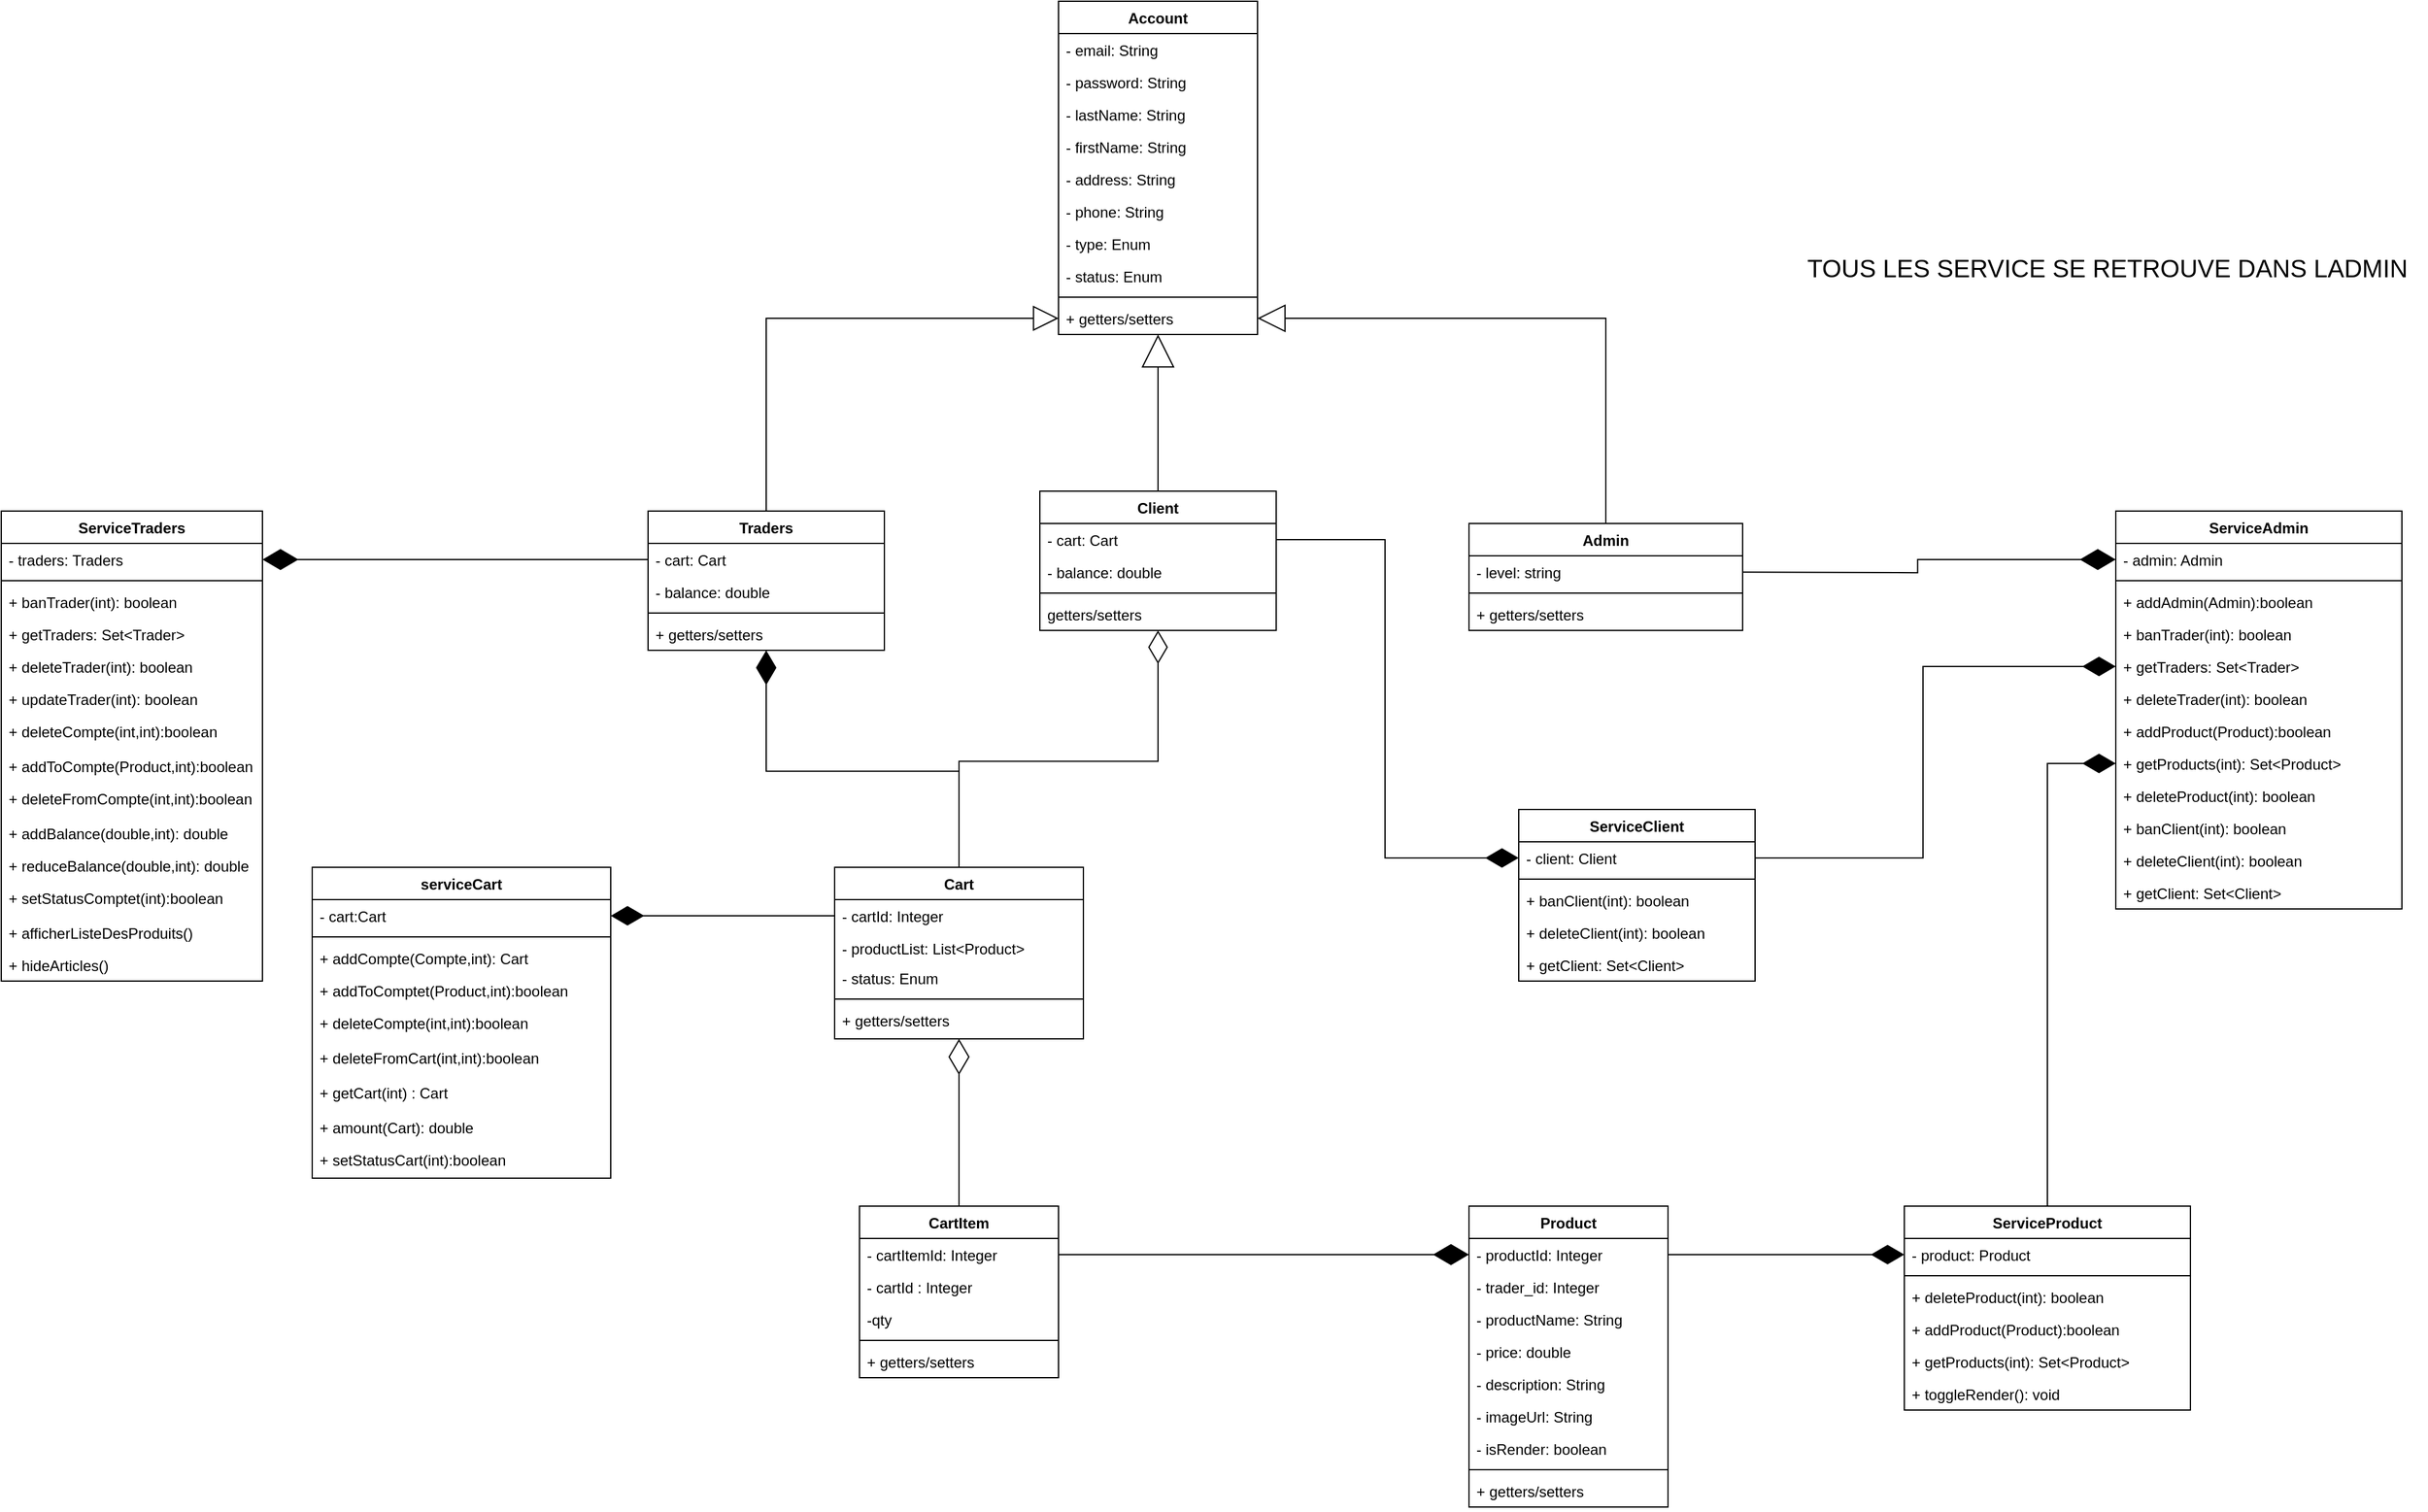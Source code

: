 <mxfile version="12.2.3" type="device" pages="1"><diagram id="tqiKuu90Gny3O8FTmWZI" name="Page-1"><mxGraphModel dx="2290" dy="1932" grid="1" gridSize="10" guides="1" tooltips="1" connect="1" arrows="1" fold="1" page="1" pageScale="1" pageWidth="827" pageHeight="1169" math="0" shadow="0"><root><mxCell id="0"/><mxCell id="1" parent="0"/><mxCell id="d7K_yZOe1YedYOpghQgp-2" style="edgeStyle=orthogonalEdgeStyle;rounded=0;orthogonalLoop=1;jettySize=auto;html=1;exitX=0.5;exitY=0;exitDx=0;exitDy=0;endArrow=block;endFill=0;endSize=18;" parent="1" source="-2DfHizVDPAW7fr82-T2-1" target="-2DfHizVDPAW7fr82-T2-12" edge="1"><mxGeometry relative="1" as="geometry"/></mxCell><mxCell id="-2DfHizVDPAW7fr82-T2-1" value="Traders" style="swimlane;fontStyle=1;align=center;verticalAlign=top;childLayout=stackLayout;horizontal=1;startSize=26;horizontalStack=0;resizeParent=1;resizeParentMax=0;resizeLast=0;collapsible=1;marginBottom=0;" parent="1" vertex="1"><mxGeometry x="180" y="160" width="190" height="112" as="geometry"/></mxCell><mxCell id="-2DfHizVDPAW7fr82-T2-37" value="- cart: Cart" style="text;strokeColor=none;fillColor=none;align=left;verticalAlign=top;spacingLeft=4;spacingRight=4;overflow=hidden;rotatable=0;points=[[0,0.5],[1,0.5]];portConstraint=eastwest;" parent="-2DfHizVDPAW7fr82-T2-1" vertex="1"><mxGeometry y="26" width="190" height="26" as="geometry"/></mxCell><mxCell id="-2DfHizVDPAW7fr82-T2-39" value="- balance: double" style="text;strokeColor=none;fillColor=none;align=left;verticalAlign=top;spacingLeft=4;spacingRight=4;overflow=hidden;rotatable=0;points=[[0,0.5],[1,0.5]];portConstraint=eastwest;" parent="-2DfHizVDPAW7fr82-T2-1" vertex="1"><mxGeometry y="52" width="190" height="26" as="geometry"/></mxCell><mxCell id="-2DfHizVDPAW7fr82-T2-3" value="" style="line;strokeWidth=1;fillColor=none;align=left;verticalAlign=middle;spacingTop=-1;spacingLeft=3;spacingRight=3;rotatable=0;labelPosition=right;points=[];portConstraint=eastwest;" parent="-2DfHizVDPAW7fr82-T2-1" vertex="1"><mxGeometry y="78" width="190" height="8" as="geometry"/></mxCell><mxCell id="d7K_yZOe1YedYOpghQgp-23" value="+ getters/setters" style="text;strokeColor=none;fillColor=none;align=left;verticalAlign=top;spacingLeft=4;spacingRight=4;overflow=hidden;rotatable=0;points=[[0,0.5],[1,0.5]];portConstraint=eastwest;" parent="-2DfHizVDPAW7fr82-T2-1" vertex="1"><mxGeometry y="86" width="190" height="26" as="geometry"/></mxCell><mxCell id="d7K_yZOe1YedYOpghQgp-4" style="edgeStyle=orthogonalEdgeStyle;rounded=0;orthogonalLoop=1;jettySize=auto;html=1;exitX=0.5;exitY=0;exitDx=0;exitDy=0;entryX=1;entryY=0.5;entryDx=0;entryDy=0;endArrow=block;endFill=0;endSize=20;" parent="1" source="-2DfHizVDPAW7fr82-T2-5" target="-2DfHizVDPAW7fr82-T2-12" edge="1"><mxGeometry relative="1" as="geometry"/></mxCell><mxCell id="-2DfHizVDPAW7fr82-T2-5" value="Admin" style="swimlane;fontStyle=1;align=center;verticalAlign=top;childLayout=stackLayout;horizontal=1;startSize=26;horizontalStack=0;resizeParent=1;resizeParentMax=0;resizeLast=0;collapsible=1;marginBottom=0;" parent="1" vertex="1"><mxGeometry x="840" y="170" width="220" height="86" as="geometry"/></mxCell><mxCell id="-2DfHizVDPAW7fr82-T2-46" value="- level: string" style="text;strokeColor=none;fillColor=none;align=left;verticalAlign=top;spacingLeft=4;spacingRight=4;overflow=hidden;rotatable=0;points=[[0,0.5],[1,0.5]];portConstraint=eastwest;" parent="-2DfHizVDPAW7fr82-T2-5" vertex="1"><mxGeometry y="26" width="220" height="26" as="geometry"/></mxCell><mxCell id="-2DfHizVDPAW7fr82-T2-7" value="" style="line;strokeWidth=1;fillColor=none;align=left;verticalAlign=middle;spacingTop=-1;spacingLeft=3;spacingRight=3;rotatable=0;labelPosition=right;points=[];portConstraint=eastwest;" parent="-2DfHizVDPAW7fr82-T2-5" vertex="1"><mxGeometry y="52" width="220" height="8" as="geometry"/></mxCell><mxCell id="d7K_yZOe1YedYOpghQgp-14" value="+ getters/setters" style="text;strokeColor=none;fillColor=none;align=left;verticalAlign=top;spacingLeft=4;spacingRight=4;overflow=hidden;rotatable=0;points=[[0,0.5],[1,0.5]];portConstraint=eastwest;" parent="-2DfHizVDPAW7fr82-T2-5" vertex="1"><mxGeometry y="60" width="220" height="26" as="geometry"/></mxCell><mxCell id="-2DfHizVDPAW7fr82-T2-9" value="Account" style="swimlane;fontStyle=1;align=center;verticalAlign=top;childLayout=stackLayout;horizontal=1;startSize=26;horizontalStack=0;resizeParent=1;resizeParentMax=0;resizeLast=0;collapsible=1;marginBottom=0;" parent="1" vertex="1"><mxGeometry x="510" y="-250" width="160" height="268" as="geometry"/></mxCell><mxCell id="-2DfHizVDPAW7fr82-T2-10" value="- email: String" style="text;strokeColor=none;fillColor=none;align=left;verticalAlign=top;spacingLeft=4;spacingRight=4;overflow=hidden;rotatable=0;points=[[0,0.5],[1,0.5]];portConstraint=eastwest;" parent="-2DfHizVDPAW7fr82-T2-9" vertex="1"><mxGeometry y="26" width="160" height="26" as="geometry"/></mxCell><mxCell id="-2DfHizVDPAW7fr82-T2-29" value="- password: String" style="text;strokeColor=none;fillColor=none;align=left;verticalAlign=top;spacingLeft=4;spacingRight=4;overflow=hidden;rotatable=0;points=[[0,0.5],[1,0.5]];portConstraint=eastwest;" parent="-2DfHizVDPAW7fr82-T2-9" vertex="1"><mxGeometry y="52" width="160" height="26" as="geometry"/></mxCell><mxCell id="-2DfHizVDPAW7fr82-T2-30" value="- lastName: String" style="text;strokeColor=none;fillColor=none;align=left;verticalAlign=top;spacingLeft=4;spacingRight=4;overflow=hidden;rotatable=0;points=[[0,0.5],[1,0.5]];portConstraint=eastwest;" parent="-2DfHizVDPAW7fr82-T2-9" vertex="1"><mxGeometry y="78" width="160" height="26" as="geometry"/></mxCell><mxCell id="-2DfHizVDPAW7fr82-T2-31" value="- firstName: String" style="text;strokeColor=none;fillColor=none;align=left;verticalAlign=top;spacingLeft=4;spacingRight=4;overflow=hidden;rotatable=0;points=[[0,0.5],[1,0.5]];portConstraint=eastwest;" parent="-2DfHizVDPAW7fr82-T2-9" vertex="1"><mxGeometry y="104" width="160" height="26" as="geometry"/></mxCell><mxCell id="-2DfHizVDPAW7fr82-T2-32" value="- address: String" style="text;strokeColor=none;fillColor=none;align=left;verticalAlign=top;spacingLeft=4;spacingRight=4;overflow=hidden;rotatable=0;points=[[0,0.5],[1,0.5]];portConstraint=eastwest;" parent="-2DfHizVDPAW7fr82-T2-9" vertex="1"><mxGeometry y="130" width="160" height="26" as="geometry"/></mxCell><mxCell id="-2DfHizVDPAW7fr82-T2-33" value="- phone: String" style="text;strokeColor=none;fillColor=none;align=left;verticalAlign=top;spacingLeft=4;spacingRight=4;overflow=hidden;rotatable=0;points=[[0,0.5],[1,0.5]];portConstraint=eastwest;" parent="-2DfHizVDPAW7fr82-T2-9" vertex="1"><mxGeometry y="156" width="160" height="26" as="geometry"/></mxCell><mxCell id="-2DfHizVDPAW7fr82-T2-49" value="- type: Enum" style="text;strokeColor=none;fillColor=none;align=left;verticalAlign=top;spacingLeft=4;spacingRight=4;overflow=hidden;rotatable=0;points=[[0,0.5],[1,0.5]];portConstraint=eastwest;" parent="-2DfHizVDPAW7fr82-T2-9" vertex="1"><mxGeometry y="182" width="160" height="26" as="geometry"/></mxCell><mxCell id="-2DfHizVDPAW7fr82-T2-36" value="- status: Enum" style="text;strokeColor=none;fillColor=none;align=left;verticalAlign=top;spacingLeft=4;spacingRight=4;overflow=hidden;rotatable=0;points=[[0,0.5],[1,0.5]];portConstraint=eastwest;" parent="-2DfHizVDPAW7fr82-T2-9" vertex="1"><mxGeometry y="208" width="160" height="26" as="geometry"/></mxCell><mxCell id="-2DfHizVDPAW7fr82-T2-11" value="" style="line;strokeWidth=1;fillColor=none;align=left;verticalAlign=middle;spacingTop=-1;spacingLeft=3;spacingRight=3;rotatable=0;labelPosition=right;points=[];portConstraint=eastwest;" parent="-2DfHizVDPAW7fr82-T2-9" vertex="1"><mxGeometry y="234" width="160" height="8" as="geometry"/></mxCell><mxCell id="-2DfHizVDPAW7fr82-T2-12" value="+ getters/setters" style="text;strokeColor=none;fillColor=none;align=left;verticalAlign=top;spacingLeft=4;spacingRight=4;overflow=hidden;rotatable=0;points=[[0,0.5],[1,0.5]];portConstraint=eastwest;" parent="-2DfHizVDPAW7fr82-T2-9" vertex="1"><mxGeometry y="242" width="160" height="26" as="geometry"/></mxCell><mxCell id="-2DfHizVDPAW7fr82-T2-13" value="Product" style="swimlane;fontStyle=1;align=center;verticalAlign=top;childLayout=stackLayout;horizontal=1;startSize=26;horizontalStack=0;resizeParent=1;resizeParentMax=0;resizeLast=0;collapsible=1;marginBottom=0;" parent="1" vertex="1"><mxGeometry x="840" y="719" width="160" height="242" as="geometry"/></mxCell><mxCell id="-2DfHizVDPAW7fr82-T2-14" value="- productId: Integer" style="text;strokeColor=none;fillColor=none;align=left;verticalAlign=top;spacingLeft=4;spacingRight=4;overflow=hidden;rotatable=0;points=[[0,0.5],[1,0.5]];portConstraint=eastwest;" parent="-2DfHizVDPAW7fr82-T2-13" vertex="1"><mxGeometry y="26" width="160" height="26" as="geometry"/></mxCell><mxCell id="IJ7vmygTS03gaKbxZGU7-13" value="- trader_id: Integer" style="text;strokeColor=none;fillColor=none;align=left;verticalAlign=top;spacingLeft=4;spacingRight=4;overflow=hidden;rotatable=0;points=[[0,0.5],[1,0.5]];portConstraint=eastwest;" vertex="1" parent="-2DfHizVDPAW7fr82-T2-13"><mxGeometry y="52" width="160" height="26" as="geometry"/></mxCell><mxCell id="-2DfHizVDPAW7fr82-T2-77" value="- productName: String" style="text;strokeColor=none;fillColor=none;align=left;verticalAlign=top;spacingLeft=4;spacingRight=4;overflow=hidden;rotatable=0;points=[[0,0.5],[1,0.5]];portConstraint=eastwest;" parent="-2DfHizVDPAW7fr82-T2-13" vertex="1"><mxGeometry y="78" width="160" height="26" as="geometry"/></mxCell><mxCell id="-2DfHizVDPAW7fr82-T2-79" value="- price: double" style="text;strokeColor=none;fillColor=none;align=left;verticalAlign=top;spacingLeft=4;spacingRight=4;overflow=hidden;rotatable=0;points=[[0,0.5],[1,0.5]];portConstraint=eastwest;" parent="-2DfHizVDPAW7fr82-T2-13" vertex="1"><mxGeometry y="104" width="160" height="26" as="geometry"/></mxCell><mxCell id="d7K_yZOe1YedYOpghQgp-31" value="- description: String" style="text;strokeColor=none;fillColor=none;align=left;verticalAlign=top;spacingLeft=4;spacingRight=4;overflow=hidden;rotatable=0;points=[[0,0.5],[1,0.5]];portConstraint=eastwest;" parent="-2DfHizVDPAW7fr82-T2-13" vertex="1"><mxGeometry y="130" width="160" height="26" as="geometry"/></mxCell><mxCell id="-2DfHizVDPAW7fr82-T2-78" value="- imageUrl: String" style="text;strokeColor=none;fillColor=none;align=left;verticalAlign=top;spacingLeft=4;spacingRight=4;overflow=hidden;rotatable=0;points=[[0,0.5],[1,0.5]];portConstraint=eastwest;" parent="-2DfHizVDPAW7fr82-T2-13" vertex="1"><mxGeometry y="156" width="160" height="26" as="geometry"/></mxCell><mxCell id="55dPnmvh2gjo_E6MEc8l-56" value="- isRender: boolean" style="text;strokeColor=none;fillColor=none;align=left;verticalAlign=top;spacingLeft=4;spacingRight=4;overflow=hidden;rotatable=0;points=[[0,0.5],[1,0.5]];portConstraint=eastwest;" parent="-2DfHizVDPAW7fr82-T2-13" vertex="1"><mxGeometry y="182" width="160" height="26" as="geometry"/></mxCell><mxCell id="-2DfHizVDPAW7fr82-T2-15" value="" style="line;strokeWidth=1;fillColor=none;align=left;verticalAlign=middle;spacingTop=-1;spacingLeft=3;spacingRight=3;rotatable=0;labelPosition=right;points=[];portConstraint=eastwest;" parent="-2DfHizVDPAW7fr82-T2-13" vertex="1"><mxGeometry y="208" width="160" height="8" as="geometry"/></mxCell><mxCell id="-2DfHizVDPAW7fr82-T2-16" value="+ getters/setters" style="text;strokeColor=none;fillColor=none;align=left;verticalAlign=top;spacingLeft=4;spacingRight=4;overflow=hidden;rotatable=0;points=[[0,0.5],[1,0.5]];portConstraint=eastwest;" parent="-2DfHizVDPAW7fr82-T2-13" vertex="1"><mxGeometry y="216" width="160" height="26" as="geometry"/></mxCell><mxCell id="55dPnmvh2gjo_E6MEc8l-75" style="edgeStyle=orthogonalEdgeStyle;rounded=0;orthogonalLoop=1;jettySize=auto;html=1;exitX=0.5;exitY=0;exitDx=0;exitDy=0;endArrow=diamondThin;endFill=0;endSize=24;" parent="1" source="-2DfHizVDPAW7fr82-T2-17" target="55dPnmvh2gjo_E6MEc8l-59" edge="1"><mxGeometry relative="1" as="geometry"/></mxCell><mxCell id="-2DfHizVDPAW7fr82-T2-17" value="Cart" style="swimlane;fontStyle=1;align=center;verticalAlign=top;childLayout=stackLayout;horizontal=1;startSize=26;horizontalStack=0;resizeParent=1;resizeParentMax=0;resizeLast=0;collapsible=1;marginBottom=0;" parent="1" vertex="1"><mxGeometry x="330" y="446.5" width="200" height="138" as="geometry"/></mxCell><mxCell id="-2DfHizVDPAW7fr82-T2-18" value="- cartId: Integer" style="text;strokeColor=none;fillColor=none;align=left;verticalAlign=top;spacingLeft=4;spacingRight=4;overflow=hidden;rotatable=0;points=[[0,0.5],[1,0.5]];portConstraint=eastwest;" parent="-2DfHizVDPAW7fr82-T2-17" vertex="1"><mxGeometry y="26" width="200" height="26" as="geometry"/></mxCell><mxCell id="-2DfHizVDPAW7fr82-T2-100" value="- productList: List&lt;Product&gt;" style="text;strokeColor=none;fillColor=none;align=left;verticalAlign=top;spacingLeft=4;spacingRight=4;overflow=hidden;rotatable=0;points=[[0,0.5],[1,0.5]];portConstraint=eastwest;" parent="-2DfHizVDPAW7fr82-T2-17" vertex="1"><mxGeometry y="52" width="200" height="24" as="geometry"/></mxCell><mxCell id="-2DfHizVDPAW7fr82-T2-57" value="- status: Enum" style="text;strokeColor=none;fillColor=none;align=left;verticalAlign=top;spacingLeft=4;spacingRight=4;overflow=hidden;rotatable=0;points=[[0,0.5],[1,0.5]];portConstraint=eastwest;" parent="-2DfHizVDPAW7fr82-T2-17" vertex="1"><mxGeometry y="76" width="200" height="26" as="geometry"/></mxCell><mxCell id="-2DfHizVDPAW7fr82-T2-19" value="" style="line;strokeWidth=1;fillColor=none;align=left;verticalAlign=middle;spacingTop=-1;spacingLeft=3;spacingRight=3;rotatable=0;labelPosition=right;points=[];portConstraint=eastwest;" parent="-2DfHizVDPAW7fr82-T2-17" vertex="1"><mxGeometry y="102" width="200" height="8" as="geometry"/></mxCell><mxCell id="d7K_yZOe1YedYOpghQgp-27" value="+ getters/setters" style="text;strokeColor=none;fillColor=none;align=left;verticalAlign=top;spacingLeft=4;spacingRight=4;overflow=hidden;rotatable=0;points=[[0,0.5],[1,0.5]];portConstraint=eastwest;" parent="-2DfHizVDPAW7fr82-T2-17" vertex="1"><mxGeometry y="110" width="200" height="28" as="geometry"/></mxCell><mxCell id="-2DfHizVDPAW7fr82-T2-97" style="edgeStyle=orthogonalEdgeStyle;rounded=0;orthogonalLoop=1;jettySize=auto;html=1;entryX=0.5;entryY=0;entryDx=0;entryDy=0;endArrow=none;endFill=0;startArrow=diamondThin;startFill=1;endSize=6;startSize=25;" parent="1" source="-2DfHizVDPAW7fr82-T2-1" target="-2DfHizVDPAW7fr82-T2-17" edge="1"><mxGeometry relative="1" as="geometry"><mxPoint x="180" y="285" as="sourcePoint"/></mxGeometry></mxCell><mxCell id="d7K_yZOe1YedYOpghQgp-9" value="ServiceAdmin" style="swimlane;fontStyle=1;align=center;verticalAlign=top;childLayout=stackLayout;horizontal=1;startSize=26;horizontalStack=0;resizeParent=1;resizeParentMax=0;resizeLast=0;collapsible=1;marginBottom=0;" parent="1" vertex="1"><mxGeometry x="1360" y="160" width="230" height="320" as="geometry"/></mxCell><mxCell id="d7K_yZOe1YedYOpghQgp-10" value="- admin: Admin" style="text;strokeColor=none;fillColor=none;align=left;verticalAlign=top;spacingLeft=4;spacingRight=4;overflow=hidden;rotatable=0;points=[[0,0.5],[1,0.5]];portConstraint=eastwest;" parent="d7K_yZOe1YedYOpghQgp-9" vertex="1"><mxGeometry y="26" width="230" height="26" as="geometry"/></mxCell><mxCell id="d7K_yZOe1YedYOpghQgp-11" value="" style="line;strokeWidth=1;fillColor=none;align=left;verticalAlign=middle;spacingTop=-1;spacingLeft=3;spacingRight=3;rotatable=0;labelPosition=right;points=[];portConstraint=eastwest;" parent="d7K_yZOe1YedYOpghQgp-9" vertex="1"><mxGeometry y="52" width="230" height="8" as="geometry"/></mxCell><mxCell id="d7K_yZOe1YedYOpghQgp-34" value="+ addAdmin(Admin):boolean" style="text;strokeColor=none;fillColor=none;align=left;verticalAlign=top;spacingLeft=4;spacingRight=4;overflow=hidden;rotatable=0;points=[[0,0.5],[1,0.5]];portConstraint=eastwest;" parent="d7K_yZOe1YedYOpghQgp-9" vertex="1"><mxGeometry y="60" width="230" height="26" as="geometry"/></mxCell><mxCell id="-2DfHizVDPAW7fr82-T2-8" value="+ banTrader(int): boolean " style="text;strokeColor=none;fillColor=none;align=left;verticalAlign=top;spacingLeft=4;spacingRight=4;overflow=hidden;rotatable=0;points=[[0,0.5],[1,0.5]];portConstraint=eastwest;" parent="d7K_yZOe1YedYOpghQgp-9" vertex="1"><mxGeometry y="86" width="230" height="26" as="geometry"/></mxCell><mxCell id="55dPnmvh2gjo_E6MEc8l-45" value="+ getTraders: Set&lt;Trader&gt;" style="text;strokeColor=none;fillColor=none;align=left;verticalAlign=top;spacingLeft=4;spacingRight=4;overflow=hidden;rotatable=0;points=[[0,0.5],[1,0.5]];portConstraint=eastwest;" parent="d7K_yZOe1YedYOpghQgp-9" vertex="1"><mxGeometry y="112" width="230" height="26" as="geometry"/></mxCell><mxCell id="55dPnmvh2gjo_E6MEc8l-46" value="+ deleteTrader(int): boolean" style="text;strokeColor=none;fillColor=none;align=left;verticalAlign=top;spacingLeft=4;spacingRight=4;overflow=hidden;rotatable=0;points=[[0,0.5],[1,0.5]];portConstraint=eastwest;" parent="d7K_yZOe1YedYOpghQgp-9" vertex="1"><mxGeometry y="138" width="230" height="26" as="geometry"/></mxCell><mxCell id="-2DfHizVDPAW7fr82-T2-51" value="+ addProduct(Product):boolean" style="text;strokeColor=none;fillColor=none;align=left;verticalAlign=top;spacingLeft=4;spacingRight=4;overflow=hidden;rotatable=0;points=[[0,0.5],[1,0.5]];portConstraint=eastwest;" parent="d7K_yZOe1YedYOpghQgp-9" vertex="1"><mxGeometry y="164" width="230" height="26" as="geometry"/></mxCell><mxCell id="55dPnmvh2gjo_E6MEc8l-47" value="+ getProducts(int): Set&lt;Product&gt;" style="text;strokeColor=none;fillColor=none;align=left;verticalAlign=top;spacingLeft=4;spacingRight=4;overflow=hidden;rotatable=0;points=[[0,0.5],[1,0.5]];portConstraint=eastwest;" parent="d7K_yZOe1YedYOpghQgp-9" vertex="1"><mxGeometry y="190" width="230" height="26" as="geometry"/></mxCell><mxCell id="-2DfHizVDPAW7fr82-T2-50" value="+ deleteProduct(int): boolean" style="text;strokeColor=none;fillColor=none;align=left;verticalAlign=top;spacingLeft=4;spacingRight=4;overflow=hidden;rotatable=0;points=[[0,0.5],[1,0.5]];portConstraint=eastwest;" parent="d7K_yZOe1YedYOpghQgp-9" vertex="1"><mxGeometry y="216" width="230" height="26" as="geometry"/></mxCell><mxCell id="55dPnmvh2gjo_E6MEc8l-96" value="+ banClient(int): boolean " style="text;strokeColor=none;fillColor=none;align=left;verticalAlign=top;spacingLeft=4;spacingRight=4;overflow=hidden;rotatable=0;points=[[0,0.5],[1,0.5]];portConstraint=eastwest;" parent="d7K_yZOe1YedYOpghQgp-9" vertex="1"><mxGeometry y="242" width="230" height="26" as="geometry"/></mxCell><mxCell id="55dPnmvh2gjo_E6MEc8l-97" value="+ deleteClient(int): boolean" style="text;strokeColor=none;fillColor=none;align=left;verticalAlign=top;spacingLeft=4;spacingRight=4;overflow=hidden;rotatable=0;points=[[0,0.5],[1,0.5]];portConstraint=eastwest;" parent="d7K_yZOe1YedYOpghQgp-9" vertex="1"><mxGeometry y="268" width="230" height="26" as="geometry"/></mxCell><mxCell id="55dPnmvh2gjo_E6MEc8l-98" value="+ getClient: Set&lt;Client&gt;" style="text;strokeColor=none;fillColor=none;align=left;verticalAlign=top;spacingLeft=4;spacingRight=4;overflow=hidden;rotatable=0;points=[[0,0.5],[1,0.5]];portConstraint=eastwest;" parent="d7K_yZOe1YedYOpghQgp-9" vertex="1"><mxGeometry y="294" width="230" height="26" as="geometry"/></mxCell><mxCell id="d7K_yZOe1YedYOpghQgp-20" value="ServiceTraders" style="swimlane;fontStyle=1;align=center;verticalAlign=top;childLayout=stackLayout;horizontal=1;startSize=26;horizontalStack=0;resizeParent=1;resizeParentMax=0;resizeLast=0;collapsible=1;marginBottom=0;" parent="1" vertex="1"><mxGeometry x="-340" y="160" width="210" height="378" as="geometry"/></mxCell><mxCell id="d7K_yZOe1YedYOpghQgp-21" value="- traders: Traders" style="text;strokeColor=none;fillColor=none;align=left;verticalAlign=top;spacingLeft=4;spacingRight=4;overflow=hidden;rotatable=0;points=[[0,0.5],[1,0.5]];portConstraint=eastwest;" parent="d7K_yZOe1YedYOpghQgp-20" vertex="1"><mxGeometry y="26" width="210" height="26" as="geometry"/></mxCell><mxCell id="d7K_yZOe1YedYOpghQgp-22" value="" style="line;strokeWidth=1;fillColor=none;align=left;verticalAlign=middle;spacingTop=-1;spacingLeft=3;spacingRight=3;rotatable=0;labelPosition=right;points=[];portConstraint=eastwest;" parent="d7K_yZOe1YedYOpghQgp-20" vertex="1"><mxGeometry y="52" width="210" height="8" as="geometry"/></mxCell><mxCell id="55dPnmvh2gjo_E6MEc8l-51" value="+ banTrader(int): boolean " style="text;strokeColor=none;fillColor=none;align=left;verticalAlign=top;spacingLeft=4;spacingRight=4;overflow=hidden;rotatable=0;points=[[0,0.5],[1,0.5]];portConstraint=eastwest;" parent="d7K_yZOe1YedYOpghQgp-20" vertex="1"><mxGeometry y="60" width="210" height="26" as="geometry"/></mxCell><mxCell id="55dPnmvh2gjo_E6MEc8l-52" value="+ getTraders: Set&lt;Trader&gt;" style="text;strokeColor=none;fillColor=none;align=left;verticalAlign=top;spacingLeft=4;spacingRight=4;overflow=hidden;rotatable=0;points=[[0,0.5],[1,0.5]];portConstraint=eastwest;" parent="d7K_yZOe1YedYOpghQgp-20" vertex="1"><mxGeometry y="86" width="210" height="26" as="geometry"/></mxCell><mxCell id="55dPnmvh2gjo_E6MEc8l-53" value="+ deleteTrader(int): boolean" style="text;strokeColor=none;fillColor=none;align=left;verticalAlign=top;spacingLeft=4;spacingRight=4;overflow=hidden;rotatable=0;points=[[0,0.5],[1,0.5]];portConstraint=eastwest;" parent="d7K_yZOe1YedYOpghQgp-20" vertex="1"><mxGeometry y="112" width="210" height="26" as="geometry"/></mxCell><mxCell id="55dPnmvh2gjo_E6MEc8l-54" value="+ updateTrader(int): boolean" style="text;strokeColor=none;fillColor=none;align=left;verticalAlign=top;spacingLeft=4;spacingRight=4;overflow=hidden;rotatable=0;points=[[0,0.5],[1,0.5]];portConstraint=eastwest;" parent="d7K_yZOe1YedYOpghQgp-20" vertex="1"><mxGeometry y="138" width="210" height="26" as="geometry"/></mxCell><mxCell id="55dPnmvh2gjo_E6MEc8l-57" value="+ deleteCompte(int,int):boolean" style="text;strokeColor=none;fillColor=none;align=left;verticalAlign=top;spacingLeft=4;spacingRight=4;overflow=hidden;rotatable=0;points=[[0,0.5],[1,0.5]];portConstraint=eastwest;" parent="d7K_yZOe1YedYOpghQgp-20" vertex="1"><mxGeometry y="164" width="210" height="28" as="geometry"/></mxCell><mxCell id="-2DfHizVDPAW7fr82-T2-20" value="+ addToCompte(Product,int):boolean" style="text;strokeColor=none;fillColor=none;align=left;verticalAlign=top;spacingLeft=4;spacingRight=4;overflow=hidden;rotatable=0;points=[[0,0.5],[1,0.5]];portConstraint=eastwest;" parent="d7K_yZOe1YedYOpghQgp-20" vertex="1"><mxGeometry y="192" width="210" height="26" as="geometry"/></mxCell><mxCell id="-2DfHizVDPAW7fr82-T2-58" value="+ deleteFromCompte(int,int):boolean" style="text;strokeColor=none;fillColor=none;align=left;verticalAlign=top;spacingLeft=4;spacingRight=4;overflow=hidden;rotatable=0;points=[[0,0.5],[1,0.5]];portConstraint=eastwest;" parent="d7K_yZOe1YedYOpghQgp-20" vertex="1"><mxGeometry y="218" width="210" height="28" as="geometry"/></mxCell><mxCell id="-2DfHizVDPAW7fr82-T2-54" value="+ addBalance(double,int): double" style="text;strokeColor=none;fillColor=none;align=left;verticalAlign=top;spacingLeft=4;spacingRight=4;overflow=hidden;rotatable=0;points=[[0,0.5],[1,0.5]];portConstraint=eastwest;" parent="d7K_yZOe1YedYOpghQgp-20" vertex="1"><mxGeometry y="246" width="210" height="26" as="geometry"/></mxCell><mxCell id="-2DfHizVDPAW7fr82-T2-55" value="+ reduceBalance(double,int): double" style="text;strokeColor=none;fillColor=none;align=left;verticalAlign=top;spacingLeft=4;spacingRight=4;overflow=hidden;rotatable=0;points=[[0,0.5],[1,0.5]];portConstraint=eastwest;" parent="d7K_yZOe1YedYOpghQgp-20" vertex="1"><mxGeometry y="272" width="210" height="26" as="geometry"/></mxCell><mxCell id="-2DfHizVDPAW7fr82-T2-66" value="+ setStatusComptet(int):boolean" style="text;strokeColor=none;fillColor=none;align=left;verticalAlign=top;spacingLeft=4;spacingRight=4;overflow=hidden;rotatable=0;points=[[0,0.5],[1,0.5]];portConstraint=eastwest;" parent="d7K_yZOe1YedYOpghQgp-20" vertex="1"><mxGeometry y="298" width="210" height="28" as="geometry"/></mxCell><mxCell id="55dPnmvh2gjo_E6MEc8l-44" value="+ afficherListeDesProduits()" style="text;strokeColor=none;fillColor=none;align=left;verticalAlign=top;spacingLeft=4;spacingRight=4;overflow=hidden;rotatable=0;points=[[0,0.5],[1,0.5]];portConstraint=eastwest;" parent="d7K_yZOe1YedYOpghQgp-20" vertex="1"><mxGeometry y="326" width="210" height="26" as="geometry"/></mxCell><mxCell id="55dPnmvh2gjo_E6MEc8l-55" value="+ hideArticles()" style="text;strokeColor=none;fillColor=none;align=left;verticalAlign=top;spacingLeft=4;spacingRight=4;overflow=hidden;rotatable=0;points=[[0,0.5],[1,0.5]];portConstraint=eastwest;" parent="d7K_yZOe1YedYOpghQgp-20" vertex="1"><mxGeometry y="352" width="210" height="26" as="geometry"/></mxCell><mxCell id="d7K_yZOe1YedYOpghQgp-24" style="edgeStyle=orthogonalEdgeStyle;rounded=0;orthogonalLoop=1;jettySize=auto;html=1;exitX=0;exitY=0.5;exitDx=0;exitDy=0;entryX=1;entryY=0.5;entryDx=0;entryDy=0;endArrow=diamondThin;endFill=1;endSize=26;" parent="1" source="-2DfHizVDPAW7fr82-T2-37" target="d7K_yZOe1YedYOpghQgp-21" edge="1"><mxGeometry relative="1" as="geometry"/></mxCell><mxCell id="d7K_yZOe1YedYOpghQgp-25" style="edgeStyle=orthogonalEdgeStyle;rounded=0;orthogonalLoop=1;jettySize=auto;html=1;exitX=1;exitY=0.5;exitDx=0;exitDy=0;entryX=0;entryY=0.5;entryDx=0;entryDy=0;endArrow=diamondThin;endFill=1;endSize=26;" parent="1" target="d7K_yZOe1YedYOpghQgp-10" edge="1"><mxGeometry relative="1" as="geometry"><mxPoint x="1060.429" y="209.143" as="sourcePoint"/></mxGeometry></mxCell><mxCell id="55dPnmvh2gjo_E6MEc8l-1" value="serviceCart" style="swimlane;fontStyle=1;align=center;verticalAlign=top;childLayout=stackLayout;horizontal=1;startSize=26;horizontalStack=0;resizeParent=1;resizeParentMax=0;resizeLast=0;collapsible=1;marginBottom=0;" parent="1" vertex="1"><mxGeometry x="-90" y="446.5" width="240" height="250" as="geometry"><mxRectangle x="-350" y="450" width="100" height="26" as="alternateBounds"/></mxGeometry></mxCell><mxCell id="55dPnmvh2gjo_E6MEc8l-2" value="- cart:Cart" style="text;strokeColor=none;fillColor=none;align=left;verticalAlign=top;spacingLeft=4;spacingRight=4;overflow=hidden;rotatable=0;points=[[0,0.5],[1,0.5]];portConstraint=eastwest;" parent="55dPnmvh2gjo_E6MEc8l-1" vertex="1"><mxGeometry y="26" width="240" height="26" as="geometry"/></mxCell><mxCell id="55dPnmvh2gjo_E6MEc8l-3" value="" style="line;strokeWidth=1;fillColor=none;align=left;verticalAlign=middle;spacingTop=-1;spacingLeft=3;spacingRight=3;rotatable=0;labelPosition=right;points=[];portConstraint=eastwest;" parent="55dPnmvh2gjo_E6MEc8l-1" vertex="1"><mxGeometry y="52" width="240" height="8" as="geometry"/></mxCell><mxCell id="-2DfHizVDPAW7fr82-T2-4" value="+ addCompte(Compte,int): Cart" style="text;strokeColor=none;fillColor=none;align=left;verticalAlign=top;spacingLeft=4;spacingRight=4;overflow=hidden;rotatable=0;points=[[0,0.5],[1,0.5]];portConstraint=eastwest;" parent="55dPnmvh2gjo_E6MEc8l-1" vertex="1"><mxGeometry y="60" width="240" height="26" as="geometry"/></mxCell><mxCell id="55dPnmvh2gjo_E6MEc8l-5" value="+ addToComptet(Product,int):boolean" style="text;strokeColor=none;fillColor=none;align=left;verticalAlign=top;spacingLeft=4;spacingRight=4;overflow=hidden;rotatable=0;points=[[0,0.5],[1,0.5]];portConstraint=eastwest;" parent="55dPnmvh2gjo_E6MEc8l-1" vertex="1"><mxGeometry y="86" width="240" height="26" as="geometry"/></mxCell><mxCell id="55dPnmvh2gjo_E6MEc8l-58" value="+ deleteCompte(int,int):boolean" style="text;strokeColor=none;fillColor=none;align=left;verticalAlign=top;spacingLeft=4;spacingRight=4;overflow=hidden;rotatable=0;points=[[0,0.5],[1,0.5]];portConstraint=eastwest;" parent="55dPnmvh2gjo_E6MEc8l-1" vertex="1"><mxGeometry y="112" width="240" height="28" as="geometry"/></mxCell><mxCell id="55dPnmvh2gjo_E6MEc8l-6" value="+ deleteFromCart(int,int):boolean" style="text;strokeColor=none;fillColor=none;align=left;verticalAlign=top;spacingLeft=4;spacingRight=4;overflow=hidden;rotatable=0;points=[[0,0.5],[1,0.5]];portConstraint=eastwest;" parent="55dPnmvh2gjo_E6MEc8l-1" vertex="1"><mxGeometry y="140" width="240" height="28" as="geometry"/></mxCell><mxCell id="55dPnmvh2gjo_E6MEc8l-7" value="+ getCart(int) : Cart" style="text;strokeColor=none;fillColor=none;align=left;verticalAlign=top;spacingLeft=4;spacingRight=4;overflow=hidden;rotatable=0;points=[[0,0.5],[1,0.5]];portConstraint=eastwest;" parent="55dPnmvh2gjo_E6MEc8l-1" vertex="1"><mxGeometry y="168" width="240" height="28" as="geometry"/></mxCell><mxCell id="55dPnmvh2gjo_E6MEc8l-9" value="+ amount(Cart): double" style="text;strokeColor=none;fillColor=none;align=left;verticalAlign=top;spacingLeft=4;spacingRight=4;overflow=hidden;rotatable=0;points=[[0,0.5],[1,0.5]];portConstraint=eastwest;" parent="55dPnmvh2gjo_E6MEc8l-1" vertex="1"><mxGeometry y="196" width="240" height="26" as="geometry"/></mxCell><mxCell id="55dPnmvh2gjo_E6MEc8l-10" value="+ setStatusCart(int):boolean" style="text;strokeColor=none;fillColor=none;align=left;verticalAlign=top;spacingLeft=4;spacingRight=4;overflow=hidden;rotatable=0;points=[[0,0.5],[1,0.5]];portConstraint=eastwest;" parent="55dPnmvh2gjo_E6MEc8l-1" vertex="1"><mxGeometry y="222" width="240" height="28" as="geometry"/></mxCell><mxCell id="55dPnmvh2gjo_E6MEc8l-74" style="edgeStyle=orthogonalEdgeStyle;rounded=0;orthogonalLoop=1;jettySize=auto;html=1;exitX=0.5;exitY=0;exitDx=0;exitDy=0;endArrow=block;endFill=0;endSize=24;" parent="1" source="55dPnmvh2gjo_E6MEc8l-59" target="-2DfHizVDPAW7fr82-T2-9" edge="1"><mxGeometry relative="1" as="geometry"/></mxCell><mxCell id="55dPnmvh2gjo_E6MEc8l-59" value="Client" style="swimlane;fontStyle=1;align=center;verticalAlign=top;childLayout=stackLayout;horizontal=1;startSize=26;horizontalStack=0;resizeParent=1;resizeParentMax=0;resizeLast=0;collapsible=1;marginBottom=0;" parent="1" vertex="1"><mxGeometry x="495" y="144" width="190" height="112" as="geometry"/></mxCell><mxCell id="55dPnmvh2gjo_E6MEc8l-60" value="- cart: Cart" style="text;strokeColor=none;fillColor=none;align=left;verticalAlign=top;spacingLeft=4;spacingRight=4;overflow=hidden;rotatable=0;points=[[0,0.5],[1,0.5]];portConstraint=eastwest;" parent="55dPnmvh2gjo_E6MEc8l-59" vertex="1"><mxGeometry y="26" width="190" height="26" as="geometry"/></mxCell><mxCell id="55dPnmvh2gjo_E6MEc8l-62" value="- balance: double" style="text;strokeColor=none;fillColor=none;align=left;verticalAlign=top;spacingLeft=4;spacingRight=4;overflow=hidden;rotatable=0;points=[[0,0.5],[1,0.5]];portConstraint=eastwest;" parent="55dPnmvh2gjo_E6MEc8l-59" vertex="1"><mxGeometry y="52" width="190" height="26" as="geometry"/></mxCell><mxCell id="55dPnmvh2gjo_E6MEc8l-63" value="" style="line;strokeWidth=1;fillColor=none;align=left;verticalAlign=middle;spacingTop=-1;spacingLeft=3;spacingRight=3;rotatable=0;labelPosition=right;points=[];portConstraint=eastwest;" parent="55dPnmvh2gjo_E6MEc8l-59" vertex="1"><mxGeometry y="78" width="190" height="8" as="geometry"/></mxCell><mxCell id="55dPnmvh2gjo_E6MEc8l-64" value="getters/setters" style="text;strokeColor=none;fillColor=none;align=left;verticalAlign=top;spacingLeft=4;spacingRight=4;overflow=hidden;rotatable=0;points=[[0,0.5],[1,0.5]];portConstraint=eastwest;" parent="55dPnmvh2gjo_E6MEc8l-59" vertex="1"><mxGeometry y="86" width="190" height="26" as="geometry"/></mxCell><mxCell id="55dPnmvh2gjo_E6MEc8l-67" value="ServiceClient" style="swimlane;fontStyle=1;align=center;verticalAlign=top;childLayout=stackLayout;horizontal=1;startSize=26;horizontalStack=0;resizeParent=1;resizeParentMax=0;resizeLast=0;collapsible=1;marginBottom=0;" parent="1" vertex="1"><mxGeometry x="880" y="400" width="190" height="138" as="geometry"/></mxCell><mxCell id="55dPnmvh2gjo_E6MEc8l-68" value="- client: Client" style="text;strokeColor=none;fillColor=none;align=left;verticalAlign=top;spacingLeft=4;spacingRight=4;overflow=hidden;rotatable=0;points=[[0,0.5],[1,0.5]];portConstraint=eastwest;" parent="55dPnmvh2gjo_E6MEc8l-67" vertex="1"><mxGeometry y="26" width="190" height="26" as="geometry"/></mxCell><mxCell id="55dPnmvh2gjo_E6MEc8l-71" value="" style="line;strokeWidth=1;fillColor=none;align=left;verticalAlign=middle;spacingTop=-1;spacingLeft=3;spacingRight=3;rotatable=0;labelPosition=right;points=[];portConstraint=eastwest;" parent="55dPnmvh2gjo_E6MEc8l-67" vertex="1"><mxGeometry y="52" width="190" height="8" as="geometry"/></mxCell><mxCell id="55dPnmvh2gjo_E6MEc8l-49" value="+ banClient(int): boolean " style="text;strokeColor=none;fillColor=none;align=left;verticalAlign=top;spacingLeft=4;spacingRight=4;overflow=hidden;rotatable=0;points=[[0,0.5],[1,0.5]];portConstraint=eastwest;" parent="55dPnmvh2gjo_E6MEc8l-67" vertex="1"><mxGeometry y="60" width="190" height="26" as="geometry"/></mxCell><mxCell id="55dPnmvh2gjo_E6MEc8l-50" value="+ deleteClient(int): boolean" style="text;strokeColor=none;fillColor=none;align=left;verticalAlign=top;spacingLeft=4;spacingRight=4;overflow=hidden;rotatable=0;points=[[0,0.5],[1,0.5]];portConstraint=eastwest;" parent="55dPnmvh2gjo_E6MEc8l-67" vertex="1"><mxGeometry y="86" width="190" height="26" as="geometry"/></mxCell><mxCell id="55dPnmvh2gjo_E6MEc8l-48" value="+ getClient: Set&lt;Client&gt;" style="text;strokeColor=none;fillColor=none;align=left;verticalAlign=top;spacingLeft=4;spacingRight=4;overflow=hidden;rotatable=0;points=[[0,0.5],[1,0.5]];portConstraint=eastwest;" parent="55dPnmvh2gjo_E6MEc8l-67" vertex="1"><mxGeometry y="112" width="190" height="26" as="geometry"/></mxCell><mxCell id="55dPnmvh2gjo_E6MEc8l-76" style="edgeStyle=orthogonalEdgeStyle;rounded=0;orthogonalLoop=1;jettySize=auto;html=1;exitX=1;exitY=0.5;exitDx=0;exitDy=0;entryX=0;entryY=0.5;entryDx=0;entryDy=0;endArrow=diamondThin;endFill=1;endSize=24;" parent="1" source="55dPnmvh2gjo_E6MEc8l-60" target="55dPnmvh2gjo_E6MEc8l-68" edge="1"><mxGeometry relative="1" as="geometry"/></mxCell><mxCell id="55dPnmvh2gjo_E6MEc8l-77" style="edgeStyle=orthogonalEdgeStyle;rounded=0;orthogonalLoop=1;jettySize=auto;html=1;exitX=0;exitY=0.5;exitDx=0;exitDy=0;entryX=1;entryY=0.5;entryDx=0;entryDy=0;endArrow=diamondThin;endFill=1;endSize=24;" parent="1" source="-2DfHizVDPAW7fr82-T2-18" target="55dPnmvh2gjo_E6MEc8l-2" edge="1"><mxGeometry relative="1" as="geometry"/></mxCell><mxCell id="55dPnmvh2gjo_E6MEc8l-94" style="edgeStyle=orthogonalEdgeStyle;rounded=0;orthogonalLoop=1;jettySize=auto;html=1;exitX=0.5;exitY=0;exitDx=0;exitDy=0;entryX=0;entryY=0.5;entryDx=0;entryDy=0;endArrow=diamondThin;endFill=1;endSize=24;" parent="1" source="55dPnmvh2gjo_E6MEc8l-78" target="55dPnmvh2gjo_E6MEc8l-47" edge="1"><mxGeometry relative="1" as="geometry"/></mxCell><mxCell id="55dPnmvh2gjo_E6MEc8l-78" value="ServiceProduct" style="swimlane;fontStyle=1;align=center;verticalAlign=top;childLayout=stackLayout;horizontal=1;startSize=26;horizontalStack=0;resizeParent=1;resizeParentMax=0;resizeLast=0;collapsible=1;marginBottom=0;" parent="1" vertex="1"><mxGeometry x="1190" y="719" width="230" height="164" as="geometry"/></mxCell><mxCell id="55dPnmvh2gjo_E6MEc8l-79" value="- product: Product" style="text;strokeColor=none;fillColor=none;align=left;verticalAlign=top;spacingLeft=4;spacingRight=4;overflow=hidden;rotatable=0;points=[[0,0.5],[1,0.5]];portConstraint=eastwest;" parent="55dPnmvh2gjo_E6MEc8l-78" vertex="1"><mxGeometry y="26" width="230" height="26" as="geometry"/></mxCell><mxCell id="55dPnmvh2gjo_E6MEc8l-80" value="" style="line;strokeWidth=1;fillColor=none;align=left;verticalAlign=middle;spacingTop=-1;spacingLeft=3;spacingRight=3;rotatable=0;labelPosition=right;points=[];portConstraint=eastwest;" parent="55dPnmvh2gjo_E6MEc8l-78" vertex="1"><mxGeometry y="52" width="230" height="8" as="geometry"/></mxCell><mxCell id="55dPnmvh2gjo_E6MEc8l-81" value="+ deleteProduct(int): boolean" style="text;strokeColor=none;fillColor=none;align=left;verticalAlign=top;spacingLeft=4;spacingRight=4;overflow=hidden;rotatable=0;points=[[0,0.5],[1,0.5]];portConstraint=eastwest;" parent="55dPnmvh2gjo_E6MEc8l-78" vertex="1"><mxGeometry y="60" width="230" height="26" as="geometry"/></mxCell><mxCell id="55dPnmvh2gjo_E6MEc8l-82" value="+ addProduct(Product):boolean" style="text;strokeColor=none;fillColor=none;align=left;verticalAlign=top;spacingLeft=4;spacingRight=4;overflow=hidden;rotatable=0;points=[[0,0.5],[1,0.5]];portConstraint=eastwest;" parent="55dPnmvh2gjo_E6MEc8l-78" vertex="1"><mxGeometry y="86" width="230" height="26" as="geometry"/></mxCell><mxCell id="55dPnmvh2gjo_E6MEc8l-87" value="+ getProducts(int): Set&lt;Product&gt;" style="text;strokeColor=none;fillColor=none;align=left;verticalAlign=top;spacingLeft=4;spacingRight=4;overflow=hidden;rotatable=0;points=[[0,0.5],[1,0.5]];portConstraint=eastwest;" parent="55dPnmvh2gjo_E6MEc8l-78" vertex="1"><mxGeometry y="112" width="230" height="26" as="geometry"/></mxCell><mxCell id="55dPnmvh2gjo_E6MEc8l-92" value="+ toggleRender(): void" style="text;strokeColor=none;fillColor=none;align=left;verticalAlign=top;spacingLeft=4;spacingRight=4;overflow=hidden;rotatable=0;points=[[0,0.5],[1,0.5]];portConstraint=eastwest;" parent="55dPnmvh2gjo_E6MEc8l-78" vertex="1"><mxGeometry y="138" width="230" height="26" as="geometry"/></mxCell><mxCell id="55dPnmvh2gjo_E6MEc8l-91" style="edgeStyle=orthogonalEdgeStyle;rounded=0;orthogonalLoop=1;jettySize=auto;html=1;exitX=1;exitY=0.5;exitDx=0;exitDy=0;endArrow=diamondThin;endFill=1;endSize=24;" parent="1" source="-2DfHizVDPAW7fr82-T2-14" target="55dPnmvh2gjo_E6MEc8l-79" edge="1"><mxGeometry relative="1" as="geometry"/></mxCell><mxCell id="55dPnmvh2gjo_E6MEc8l-93" style="edgeStyle=orthogonalEdgeStyle;rounded=0;orthogonalLoop=1;jettySize=auto;html=1;exitX=1;exitY=0.5;exitDx=0;exitDy=0;entryX=0;entryY=0.5;entryDx=0;entryDy=0;endArrow=diamondThin;endFill=1;endSize=24;" parent="1" source="55dPnmvh2gjo_E6MEc8l-68" target="55dPnmvh2gjo_E6MEc8l-45" edge="1"><mxGeometry relative="1" as="geometry"/></mxCell><mxCell id="55dPnmvh2gjo_E6MEc8l-95" value="&lt;font style=&quot;font-size: 20px&quot;&gt;TOUS LES SERVICE SE RETROUVE DANS LADMIN&lt;/font&gt;" style="text;html=1;resizable=0;points=[];autosize=1;align=left;verticalAlign=top;spacingTop=-4;" parent="1" vertex="1"><mxGeometry x="1110" y="-50" width="500" height="20" as="geometry"/></mxCell><mxCell id="IJ7vmygTS03gaKbxZGU7-10" style="edgeStyle=orthogonalEdgeStyle;rounded=0;orthogonalLoop=1;jettySize=auto;html=1;exitX=0.5;exitY=0;exitDx=0;exitDy=0;endArrow=diamondThin;endFill=0;jumpSize=7;endSize=26;startSize=7;" edge="1" parent="1" source="IJ7vmygTS03gaKbxZGU7-1" target="-2DfHizVDPAW7fr82-T2-17"><mxGeometry relative="1" as="geometry"/></mxCell><mxCell id="IJ7vmygTS03gaKbxZGU7-1" value="CartItem" style="swimlane;fontStyle=1;align=center;verticalAlign=top;childLayout=stackLayout;horizontal=1;startSize=26;horizontalStack=0;resizeParent=1;resizeParentMax=0;resizeLast=0;collapsible=1;marginBottom=0;" vertex="1" parent="1"><mxGeometry x="350" y="719" width="160" height="138" as="geometry"/></mxCell><mxCell id="IJ7vmygTS03gaKbxZGU7-2" value="- cartItemId: Integer" style="text;strokeColor=none;fillColor=none;align=left;verticalAlign=top;spacingLeft=4;spacingRight=4;overflow=hidden;rotatable=0;points=[[0,0.5],[1,0.5]];portConstraint=eastwest;" vertex="1" parent="IJ7vmygTS03gaKbxZGU7-1"><mxGeometry y="26" width="160" height="26" as="geometry"/></mxCell><mxCell id="IJ7vmygTS03gaKbxZGU7-4" value="- cartId : Integer" style="text;strokeColor=none;fillColor=none;align=left;verticalAlign=top;spacingLeft=4;spacingRight=4;overflow=hidden;rotatable=0;points=[[0,0.5],[1,0.5]];portConstraint=eastwest;" vertex="1" parent="IJ7vmygTS03gaKbxZGU7-1"><mxGeometry y="52" width="160" height="26" as="geometry"/></mxCell><mxCell id="IJ7vmygTS03gaKbxZGU7-6" value="-qty" style="text;strokeColor=none;fillColor=none;align=left;verticalAlign=top;spacingLeft=4;spacingRight=4;overflow=hidden;rotatable=0;points=[[0,0.5],[1,0.5]];portConstraint=eastwest;" vertex="1" parent="IJ7vmygTS03gaKbxZGU7-1"><mxGeometry y="78" width="160" height="26" as="geometry"/></mxCell><mxCell id="IJ7vmygTS03gaKbxZGU7-8" value="" style="line;strokeWidth=1;fillColor=none;align=left;verticalAlign=middle;spacingTop=-1;spacingLeft=3;spacingRight=3;rotatable=0;labelPosition=right;points=[];portConstraint=eastwest;" vertex="1" parent="IJ7vmygTS03gaKbxZGU7-1"><mxGeometry y="104" width="160" height="8" as="geometry"/></mxCell><mxCell id="IJ7vmygTS03gaKbxZGU7-9" value="+ getters/setters" style="text;strokeColor=none;fillColor=none;align=left;verticalAlign=top;spacingLeft=4;spacingRight=4;overflow=hidden;rotatable=0;points=[[0,0.5],[1,0.5]];portConstraint=eastwest;" vertex="1" parent="IJ7vmygTS03gaKbxZGU7-1"><mxGeometry y="112" width="160" height="26" as="geometry"/></mxCell><mxCell id="IJ7vmygTS03gaKbxZGU7-11" style="edgeStyle=orthogonalEdgeStyle;rounded=0;jumpSize=7;orthogonalLoop=1;jettySize=auto;html=1;exitX=1;exitY=0.5;exitDx=0;exitDy=0;entryX=0;entryY=0.5;entryDx=0;entryDy=0;startSize=7;endArrow=diamondThin;endFill=1;endSize=26;" edge="1" parent="1" source="IJ7vmygTS03gaKbxZGU7-2" target="-2DfHizVDPAW7fr82-T2-14"><mxGeometry relative="1" as="geometry"/></mxCell></root></mxGraphModel></diagram></mxfile>
